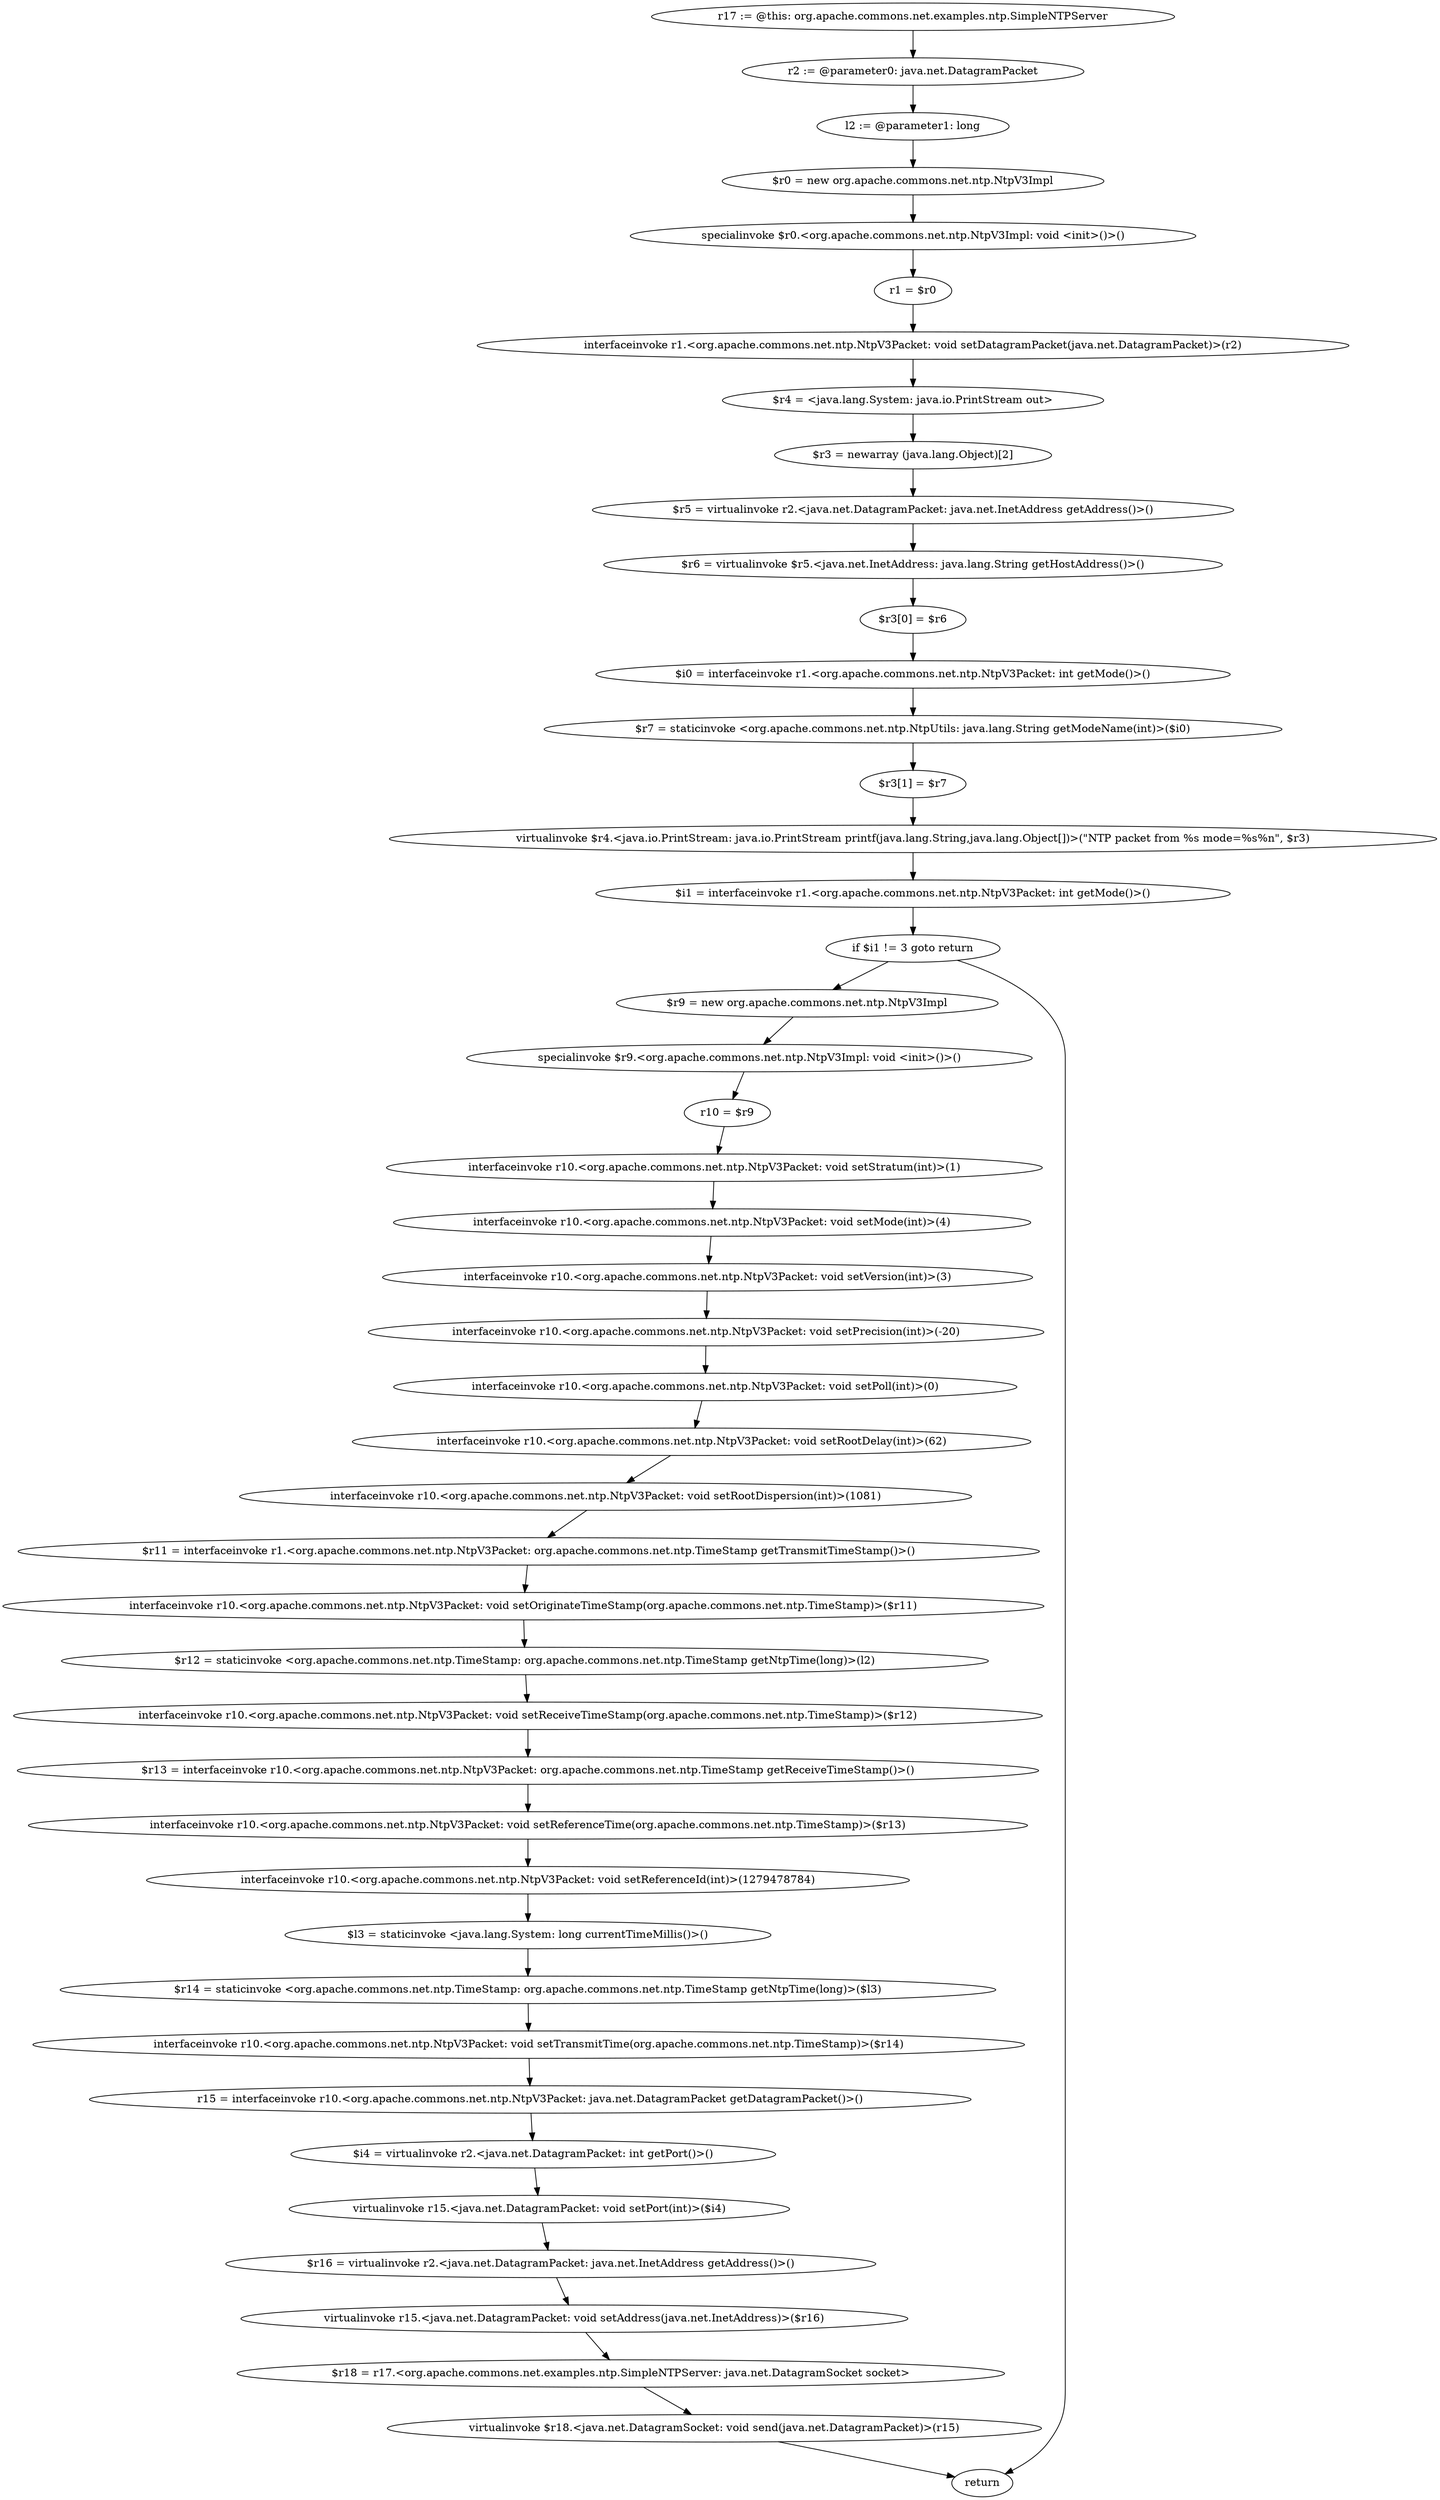 digraph "unitGraph" {
    "r17 := @this: org.apache.commons.net.examples.ntp.SimpleNTPServer"
    "r2 := @parameter0: java.net.DatagramPacket"
    "l2 := @parameter1: long"
    "$r0 = new org.apache.commons.net.ntp.NtpV3Impl"
    "specialinvoke $r0.<org.apache.commons.net.ntp.NtpV3Impl: void <init>()>()"
    "r1 = $r0"
    "interfaceinvoke r1.<org.apache.commons.net.ntp.NtpV3Packet: void setDatagramPacket(java.net.DatagramPacket)>(r2)"
    "$r4 = <java.lang.System: java.io.PrintStream out>"
    "$r3 = newarray (java.lang.Object)[2]"
    "$r5 = virtualinvoke r2.<java.net.DatagramPacket: java.net.InetAddress getAddress()>()"
    "$r6 = virtualinvoke $r5.<java.net.InetAddress: java.lang.String getHostAddress()>()"
    "$r3[0] = $r6"
    "$i0 = interfaceinvoke r1.<org.apache.commons.net.ntp.NtpV3Packet: int getMode()>()"
    "$r7 = staticinvoke <org.apache.commons.net.ntp.NtpUtils: java.lang.String getModeName(int)>($i0)"
    "$r3[1] = $r7"
    "virtualinvoke $r4.<java.io.PrintStream: java.io.PrintStream printf(java.lang.String,java.lang.Object[])>(\"NTP packet from %s mode=%s%n\", $r3)"
    "$i1 = interfaceinvoke r1.<org.apache.commons.net.ntp.NtpV3Packet: int getMode()>()"
    "if $i1 != 3 goto return"
    "$r9 = new org.apache.commons.net.ntp.NtpV3Impl"
    "specialinvoke $r9.<org.apache.commons.net.ntp.NtpV3Impl: void <init>()>()"
    "r10 = $r9"
    "interfaceinvoke r10.<org.apache.commons.net.ntp.NtpV3Packet: void setStratum(int)>(1)"
    "interfaceinvoke r10.<org.apache.commons.net.ntp.NtpV3Packet: void setMode(int)>(4)"
    "interfaceinvoke r10.<org.apache.commons.net.ntp.NtpV3Packet: void setVersion(int)>(3)"
    "interfaceinvoke r10.<org.apache.commons.net.ntp.NtpV3Packet: void setPrecision(int)>(-20)"
    "interfaceinvoke r10.<org.apache.commons.net.ntp.NtpV3Packet: void setPoll(int)>(0)"
    "interfaceinvoke r10.<org.apache.commons.net.ntp.NtpV3Packet: void setRootDelay(int)>(62)"
    "interfaceinvoke r10.<org.apache.commons.net.ntp.NtpV3Packet: void setRootDispersion(int)>(1081)"
    "$r11 = interfaceinvoke r1.<org.apache.commons.net.ntp.NtpV3Packet: org.apache.commons.net.ntp.TimeStamp getTransmitTimeStamp()>()"
    "interfaceinvoke r10.<org.apache.commons.net.ntp.NtpV3Packet: void setOriginateTimeStamp(org.apache.commons.net.ntp.TimeStamp)>($r11)"
    "$r12 = staticinvoke <org.apache.commons.net.ntp.TimeStamp: org.apache.commons.net.ntp.TimeStamp getNtpTime(long)>(l2)"
    "interfaceinvoke r10.<org.apache.commons.net.ntp.NtpV3Packet: void setReceiveTimeStamp(org.apache.commons.net.ntp.TimeStamp)>($r12)"
    "$r13 = interfaceinvoke r10.<org.apache.commons.net.ntp.NtpV3Packet: org.apache.commons.net.ntp.TimeStamp getReceiveTimeStamp()>()"
    "interfaceinvoke r10.<org.apache.commons.net.ntp.NtpV3Packet: void setReferenceTime(org.apache.commons.net.ntp.TimeStamp)>($r13)"
    "interfaceinvoke r10.<org.apache.commons.net.ntp.NtpV3Packet: void setReferenceId(int)>(1279478784)"
    "$l3 = staticinvoke <java.lang.System: long currentTimeMillis()>()"
    "$r14 = staticinvoke <org.apache.commons.net.ntp.TimeStamp: org.apache.commons.net.ntp.TimeStamp getNtpTime(long)>($l3)"
    "interfaceinvoke r10.<org.apache.commons.net.ntp.NtpV3Packet: void setTransmitTime(org.apache.commons.net.ntp.TimeStamp)>($r14)"
    "r15 = interfaceinvoke r10.<org.apache.commons.net.ntp.NtpV3Packet: java.net.DatagramPacket getDatagramPacket()>()"
    "$i4 = virtualinvoke r2.<java.net.DatagramPacket: int getPort()>()"
    "virtualinvoke r15.<java.net.DatagramPacket: void setPort(int)>($i4)"
    "$r16 = virtualinvoke r2.<java.net.DatagramPacket: java.net.InetAddress getAddress()>()"
    "virtualinvoke r15.<java.net.DatagramPacket: void setAddress(java.net.InetAddress)>($r16)"
    "$r18 = r17.<org.apache.commons.net.examples.ntp.SimpleNTPServer: java.net.DatagramSocket socket>"
    "virtualinvoke $r18.<java.net.DatagramSocket: void send(java.net.DatagramPacket)>(r15)"
    "return"
    "r17 := @this: org.apache.commons.net.examples.ntp.SimpleNTPServer"->"r2 := @parameter0: java.net.DatagramPacket";
    "r2 := @parameter0: java.net.DatagramPacket"->"l2 := @parameter1: long";
    "l2 := @parameter1: long"->"$r0 = new org.apache.commons.net.ntp.NtpV3Impl";
    "$r0 = new org.apache.commons.net.ntp.NtpV3Impl"->"specialinvoke $r0.<org.apache.commons.net.ntp.NtpV3Impl: void <init>()>()";
    "specialinvoke $r0.<org.apache.commons.net.ntp.NtpV3Impl: void <init>()>()"->"r1 = $r0";
    "r1 = $r0"->"interfaceinvoke r1.<org.apache.commons.net.ntp.NtpV3Packet: void setDatagramPacket(java.net.DatagramPacket)>(r2)";
    "interfaceinvoke r1.<org.apache.commons.net.ntp.NtpV3Packet: void setDatagramPacket(java.net.DatagramPacket)>(r2)"->"$r4 = <java.lang.System: java.io.PrintStream out>";
    "$r4 = <java.lang.System: java.io.PrintStream out>"->"$r3 = newarray (java.lang.Object)[2]";
    "$r3 = newarray (java.lang.Object)[2]"->"$r5 = virtualinvoke r2.<java.net.DatagramPacket: java.net.InetAddress getAddress()>()";
    "$r5 = virtualinvoke r2.<java.net.DatagramPacket: java.net.InetAddress getAddress()>()"->"$r6 = virtualinvoke $r5.<java.net.InetAddress: java.lang.String getHostAddress()>()";
    "$r6 = virtualinvoke $r5.<java.net.InetAddress: java.lang.String getHostAddress()>()"->"$r3[0] = $r6";
    "$r3[0] = $r6"->"$i0 = interfaceinvoke r1.<org.apache.commons.net.ntp.NtpV3Packet: int getMode()>()";
    "$i0 = interfaceinvoke r1.<org.apache.commons.net.ntp.NtpV3Packet: int getMode()>()"->"$r7 = staticinvoke <org.apache.commons.net.ntp.NtpUtils: java.lang.String getModeName(int)>($i0)";
    "$r7 = staticinvoke <org.apache.commons.net.ntp.NtpUtils: java.lang.String getModeName(int)>($i0)"->"$r3[1] = $r7";
    "$r3[1] = $r7"->"virtualinvoke $r4.<java.io.PrintStream: java.io.PrintStream printf(java.lang.String,java.lang.Object[])>(\"NTP packet from %s mode=%s%n\", $r3)";
    "virtualinvoke $r4.<java.io.PrintStream: java.io.PrintStream printf(java.lang.String,java.lang.Object[])>(\"NTP packet from %s mode=%s%n\", $r3)"->"$i1 = interfaceinvoke r1.<org.apache.commons.net.ntp.NtpV3Packet: int getMode()>()";
    "$i1 = interfaceinvoke r1.<org.apache.commons.net.ntp.NtpV3Packet: int getMode()>()"->"if $i1 != 3 goto return";
    "if $i1 != 3 goto return"->"$r9 = new org.apache.commons.net.ntp.NtpV3Impl";
    "if $i1 != 3 goto return"->"return";
    "$r9 = new org.apache.commons.net.ntp.NtpV3Impl"->"specialinvoke $r9.<org.apache.commons.net.ntp.NtpV3Impl: void <init>()>()";
    "specialinvoke $r9.<org.apache.commons.net.ntp.NtpV3Impl: void <init>()>()"->"r10 = $r9";
    "r10 = $r9"->"interfaceinvoke r10.<org.apache.commons.net.ntp.NtpV3Packet: void setStratum(int)>(1)";
    "interfaceinvoke r10.<org.apache.commons.net.ntp.NtpV3Packet: void setStratum(int)>(1)"->"interfaceinvoke r10.<org.apache.commons.net.ntp.NtpV3Packet: void setMode(int)>(4)";
    "interfaceinvoke r10.<org.apache.commons.net.ntp.NtpV3Packet: void setMode(int)>(4)"->"interfaceinvoke r10.<org.apache.commons.net.ntp.NtpV3Packet: void setVersion(int)>(3)";
    "interfaceinvoke r10.<org.apache.commons.net.ntp.NtpV3Packet: void setVersion(int)>(3)"->"interfaceinvoke r10.<org.apache.commons.net.ntp.NtpV3Packet: void setPrecision(int)>(-20)";
    "interfaceinvoke r10.<org.apache.commons.net.ntp.NtpV3Packet: void setPrecision(int)>(-20)"->"interfaceinvoke r10.<org.apache.commons.net.ntp.NtpV3Packet: void setPoll(int)>(0)";
    "interfaceinvoke r10.<org.apache.commons.net.ntp.NtpV3Packet: void setPoll(int)>(0)"->"interfaceinvoke r10.<org.apache.commons.net.ntp.NtpV3Packet: void setRootDelay(int)>(62)";
    "interfaceinvoke r10.<org.apache.commons.net.ntp.NtpV3Packet: void setRootDelay(int)>(62)"->"interfaceinvoke r10.<org.apache.commons.net.ntp.NtpV3Packet: void setRootDispersion(int)>(1081)";
    "interfaceinvoke r10.<org.apache.commons.net.ntp.NtpV3Packet: void setRootDispersion(int)>(1081)"->"$r11 = interfaceinvoke r1.<org.apache.commons.net.ntp.NtpV3Packet: org.apache.commons.net.ntp.TimeStamp getTransmitTimeStamp()>()";
    "$r11 = interfaceinvoke r1.<org.apache.commons.net.ntp.NtpV3Packet: org.apache.commons.net.ntp.TimeStamp getTransmitTimeStamp()>()"->"interfaceinvoke r10.<org.apache.commons.net.ntp.NtpV3Packet: void setOriginateTimeStamp(org.apache.commons.net.ntp.TimeStamp)>($r11)";
    "interfaceinvoke r10.<org.apache.commons.net.ntp.NtpV3Packet: void setOriginateTimeStamp(org.apache.commons.net.ntp.TimeStamp)>($r11)"->"$r12 = staticinvoke <org.apache.commons.net.ntp.TimeStamp: org.apache.commons.net.ntp.TimeStamp getNtpTime(long)>(l2)";
    "$r12 = staticinvoke <org.apache.commons.net.ntp.TimeStamp: org.apache.commons.net.ntp.TimeStamp getNtpTime(long)>(l2)"->"interfaceinvoke r10.<org.apache.commons.net.ntp.NtpV3Packet: void setReceiveTimeStamp(org.apache.commons.net.ntp.TimeStamp)>($r12)";
    "interfaceinvoke r10.<org.apache.commons.net.ntp.NtpV3Packet: void setReceiveTimeStamp(org.apache.commons.net.ntp.TimeStamp)>($r12)"->"$r13 = interfaceinvoke r10.<org.apache.commons.net.ntp.NtpV3Packet: org.apache.commons.net.ntp.TimeStamp getReceiveTimeStamp()>()";
    "$r13 = interfaceinvoke r10.<org.apache.commons.net.ntp.NtpV3Packet: org.apache.commons.net.ntp.TimeStamp getReceiveTimeStamp()>()"->"interfaceinvoke r10.<org.apache.commons.net.ntp.NtpV3Packet: void setReferenceTime(org.apache.commons.net.ntp.TimeStamp)>($r13)";
    "interfaceinvoke r10.<org.apache.commons.net.ntp.NtpV3Packet: void setReferenceTime(org.apache.commons.net.ntp.TimeStamp)>($r13)"->"interfaceinvoke r10.<org.apache.commons.net.ntp.NtpV3Packet: void setReferenceId(int)>(1279478784)";
    "interfaceinvoke r10.<org.apache.commons.net.ntp.NtpV3Packet: void setReferenceId(int)>(1279478784)"->"$l3 = staticinvoke <java.lang.System: long currentTimeMillis()>()";
    "$l3 = staticinvoke <java.lang.System: long currentTimeMillis()>()"->"$r14 = staticinvoke <org.apache.commons.net.ntp.TimeStamp: org.apache.commons.net.ntp.TimeStamp getNtpTime(long)>($l3)";
    "$r14 = staticinvoke <org.apache.commons.net.ntp.TimeStamp: org.apache.commons.net.ntp.TimeStamp getNtpTime(long)>($l3)"->"interfaceinvoke r10.<org.apache.commons.net.ntp.NtpV3Packet: void setTransmitTime(org.apache.commons.net.ntp.TimeStamp)>($r14)";
    "interfaceinvoke r10.<org.apache.commons.net.ntp.NtpV3Packet: void setTransmitTime(org.apache.commons.net.ntp.TimeStamp)>($r14)"->"r15 = interfaceinvoke r10.<org.apache.commons.net.ntp.NtpV3Packet: java.net.DatagramPacket getDatagramPacket()>()";
    "r15 = interfaceinvoke r10.<org.apache.commons.net.ntp.NtpV3Packet: java.net.DatagramPacket getDatagramPacket()>()"->"$i4 = virtualinvoke r2.<java.net.DatagramPacket: int getPort()>()";
    "$i4 = virtualinvoke r2.<java.net.DatagramPacket: int getPort()>()"->"virtualinvoke r15.<java.net.DatagramPacket: void setPort(int)>($i4)";
    "virtualinvoke r15.<java.net.DatagramPacket: void setPort(int)>($i4)"->"$r16 = virtualinvoke r2.<java.net.DatagramPacket: java.net.InetAddress getAddress()>()";
    "$r16 = virtualinvoke r2.<java.net.DatagramPacket: java.net.InetAddress getAddress()>()"->"virtualinvoke r15.<java.net.DatagramPacket: void setAddress(java.net.InetAddress)>($r16)";
    "virtualinvoke r15.<java.net.DatagramPacket: void setAddress(java.net.InetAddress)>($r16)"->"$r18 = r17.<org.apache.commons.net.examples.ntp.SimpleNTPServer: java.net.DatagramSocket socket>";
    "$r18 = r17.<org.apache.commons.net.examples.ntp.SimpleNTPServer: java.net.DatagramSocket socket>"->"virtualinvoke $r18.<java.net.DatagramSocket: void send(java.net.DatagramPacket)>(r15)";
    "virtualinvoke $r18.<java.net.DatagramSocket: void send(java.net.DatagramPacket)>(r15)"->"return";
}

